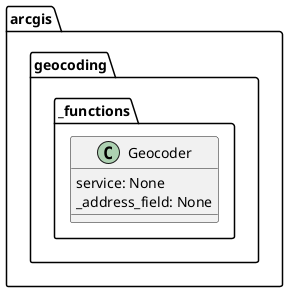@startuml
class arcgis.geocoding._functions.Geocoder {
  service: None
  _address_field: None
}
@enduml
